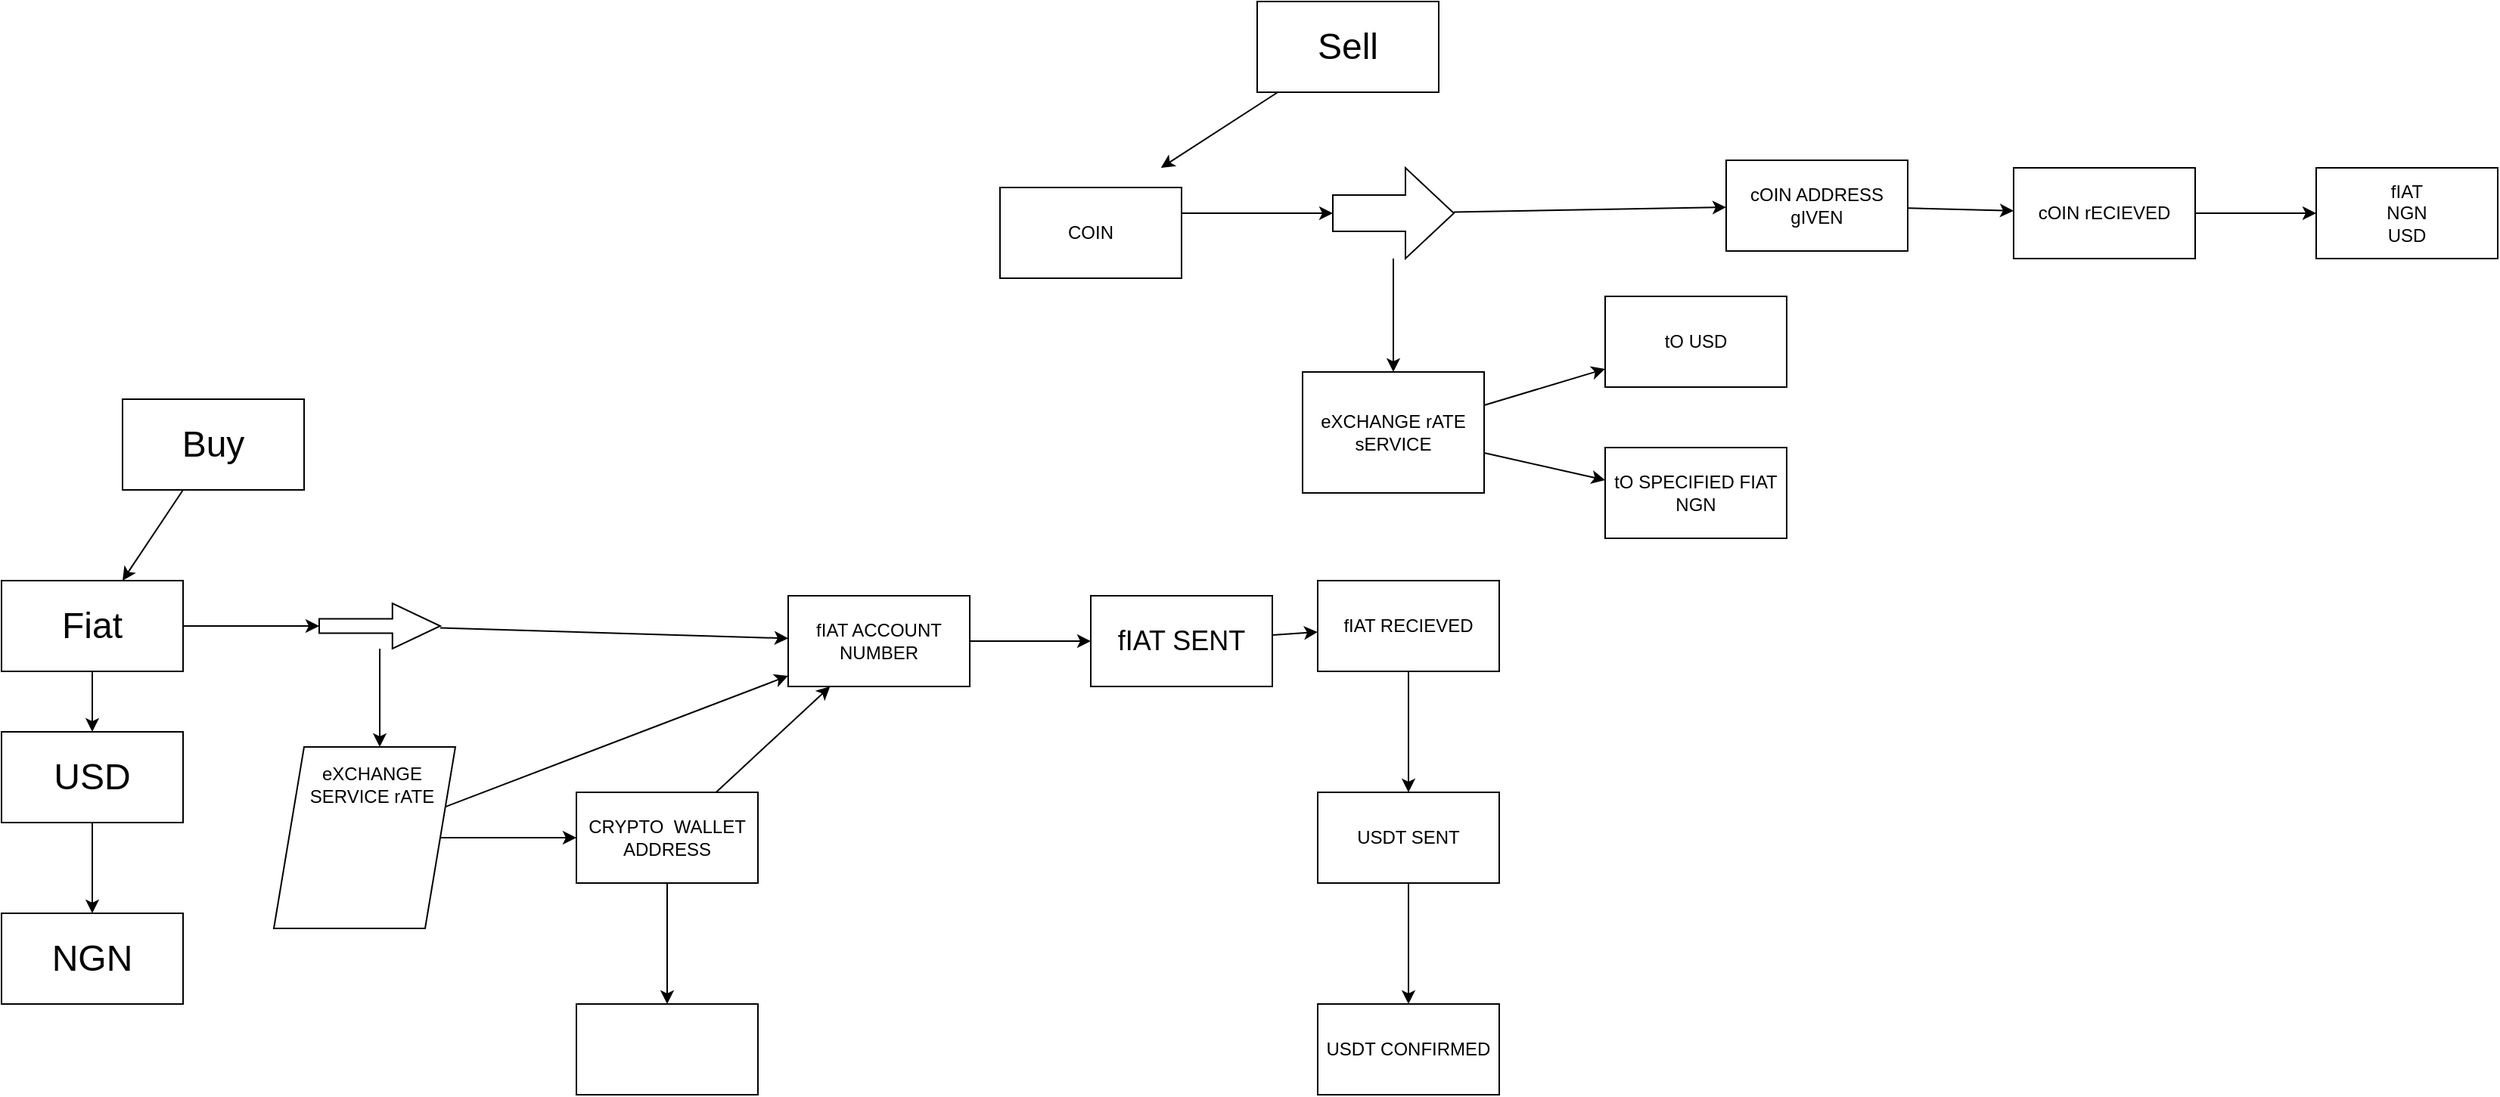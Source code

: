 <mxfile>
    <diagram id="_jovldUpjiJYEJwIRCV3" name="Page-1">
        <mxGraphModel dx="1240" dy="1427" grid="1" gridSize="10" guides="1" tooltips="1" connect="1" arrows="1" fold="1" page="1" pageScale="1" pageWidth="1169" pageHeight="827" math="0" shadow="0">
            <root>
                <mxCell id="0"/>
                <mxCell id="1" parent="0"/>
                <mxCell id="52" value="" style="edgeStyle=none;html=1;" edge="1" parent="1" source="2">
                    <mxGeometry relative="1" as="geometry">
                        <mxPoint x="786.364" y="-133" as="targetPoint"/>
                    </mxGeometry>
                </mxCell>
                <mxCell id="2" value="&lt;font style=&quot;font-size: 24px;&quot;&gt;Sell&lt;/font&gt;" style="rounded=0;whiteSpace=wrap;html=1;" vertex="1" parent="1">
                    <mxGeometry x="850" y="-243" width="120" height="60" as="geometry"/>
                </mxCell>
                <mxCell id="5" value="" style="edgeStyle=none;html=1;" edge="1" parent="1" source="3" target="4">
                    <mxGeometry relative="1" as="geometry"/>
                </mxCell>
                <mxCell id="3" value="&lt;font style=&quot;font-size: 24px;&quot;&gt;Buy&lt;/font&gt;" style="rounded=0;whiteSpace=wrap;html=1;" vertex="1" parent="1">
                    <mxGeometry x="100" y="20" width="120" height="60" as="geometry"/>
                </mxCell>
                <mxCell id="10" value="" style="edgeStyle=none;html=1;" edge="1" parent="1" source="4" target="9">
                    <mxGeometry relative="1" as="geometry"/>
                </mxCell>
                <mxCell id="20" value="" style="edgeStyle=none;html=1;" edge="1" parent="1" source="4" target="19">
                    <mxGeometry relative="1" as="geometry"/>
                </mxCell>
                <mxCell id="4" value="&lt;font style=&quot;font-size: 24px;&quot;&gt;Fiat&lt;/font&gt;" style="rounded=0;whiteSpace=wrap;html=1;" vertex="1" parent="1">
                    <mxGeometry x="20" y="140" width="120" height="60" as="geometry"/>
                </mxCell>
                <mxCell id="42" value="" style="edgeStyle=none;html=1;" edge="1" parent="1" source="69" target="41">
                    <mxGeometry relative="1" as="geometry"/>
                </mxCell>
                <mxCell id="45" value="" style="edgeStyle=none;html=1;" edge="1" parent="1" source="9">
                    <mxGeometry relative="1" as="geometry">
                        <mxPoint x="270" y="250" as="targetPoint"/>
                    </mxGeometry>
                </mxCell>
                <mxCell id="9" value="" style="shape=singleArrow;whiteSpace=wrap;html=1;arrowWidth=0.32;arrowSize=0.395;rounded=0;" vertex="1" parent="1">
                    <mxGeometry x="230" y="155" width="80" height="30" as="geometry"/>
                </mxCell>
                <mxCell id="24" value="" style="edgeStyle=none;html=1;" edge="1" parent="1" source="19" target="23">
                    <mxGeometry relative="1" as="geometry"/>
                </mxCell>
                <mxCell id="19" value="&lt;font style=&quot;font-size: 24px;&quot;&gt;USD&lt;/font&gt;" style="rounded=0;whiteSpace=wrap;html=1;" vertex="1" parent="1">
                    <mxGeometry x="20" y="240" width="120" height="60" as="geometry"/>
                </mxCell>
                <mxCell id="23" value="&lt;font style=&quot;font-size: 24px;&quot;&gt;NGN&lt;/font&gt;" style="rounded=0;whiteSpace=wrap;html=1;" vertex="1" parent="1">
                    <mxGeometry x="20" y="360" width="120" height="60" as="geometry"/>
                </mxCell>
                <mxCell id="75" value="" style="edgeStyle=none;html=1;" edge="1" parent="1" source="41" target="71">
                    <mxGeometry relative="1" as="geometry"/>
                </mxCell>
                <mxCell id="41" value="&lt;font style=&quot;font-size: 18px;&quot;&gt;fIAT SENT&lt;/font&gt;" style="rounded=0;whiteSpace=wrap;html=1;" vertex="1" parent="1">
                    <mxGeometry x="740" y="150" width="120" height="60" as="geometry"/>
                </mxCell>
                <mxCell id="70" value="" style="edgeStyle=none;html=1;" edge="1" parent="1" source="47" target="69">
                    <mxGeometry relative="1" as="geometry"/>
                </mxCell>
                <mxCell id="77" value="" style="edgeStyle=none;html=1;" edge="1" parent="1" source="47" target="76">
                    <mxGeometry relative="1" as="geometry"/>
                </mxCell>
                <mxCell id="47" value="" style="shape=parallelogram;perimeter=parallelogramPerimeter;whiteSpace=wrap;html=1;fixedSize=1;" vertex="1" parent="1">
                    <mxGeometry x="200" y="250" width="120" height="120" as="geometry"/>
                </mxCell>
                <mxCell id="48" value="eXCHANGE SERVICE rATE" style="text;html=1;align=center;verticalAlign=middle;whiteSpace=wrap;rounded=0;" vertex="1" parent="1">
                    <mxGeometry x="220" y="260" width="90" height="30" as="geometry"/>
                </mxCell>
                <mxCell id="56" value="" style="edgeStyle=none;html=1;" edge="1" parent="1" target="55">
                    <mxGeometry relative="1" as="geometry">
                        <mxPoint x="800.0" y="-103" as="sourcePoint"/>
                    </mxGeometry>
                </mxCell>
                <mxCell id="54" value="COIN" style="rounded=0;whiteSpace=wrap;html=1;" vertex="1" parent="1">
                    <mxGeometry x="680" y="-120" width="120" height="60" as="geometry"/>
                </mxCell>
                <mxCell id="58" value="" style="edgeStyle=none;html=1;" edge="1" parent="1" source="55" target="57">
                    <mxGeometry relative="1" as="geometry"/>
                </mxCell>
                <mxCell id="60" value="" style="edgeStyle=none;html=1;" edge="1" parent="1" source="55" target="59">
                    <mxGeometry relative="1" as="geometry"/>
                </mxCell>
                <mxCell id="55" value="" style="shape=singleArrow;whiteSpace=wrap;html=1;arrowWidth=0.4;arrowSize=0.4;rounded=0;" vertex="1" parent="1">
                    <mxGeometry x="900" y="-133" width="80" height="60" as="geometry"/>
                </mxCell>
                <mxCell id="62" value="" style="edgeStyle=none;html=1;" edge="1" parent="1" source="57" target="61">
                    <mxGeometry relative="1" as="geometry"/>
                </mxCell>
                <mxCell id="57" value="cOIN ADDRESS&lt;br&gt;gIVEN" style="whiteSpace=wrap;html=1;rounded=0;" vertex="1" parent="1">
                    <mxGeometry x="1160" y="-138" width="120" height="60" as="geometry"/>
                </mxCell>
                <mxCell id="66" value="" style="edgeStyle=none;html=1;" edge="1" parent="1" source="59">
                    <mxGeometry relative="1" as="geometry">
                        <mxPoint x="1080" y="73.5" as="targetPoint"/>
                    </mxGeometry>
                </mxCell>
                <mxCell id="68" value="" style="edgeStyle=none;html=1;" edge="1" parent="1" source="59" target="67">
                    <mxGeometry relative="1" as="geometry"/>
                </mxCell>
                <mxCell id="59" value="eXCHANGE rATE sERVICE" style="whiteSpace=wrap;html=1;rounded=0;" vertex="1" parent="1">
                    <mxGeometry x="880" y="2" width="120" height="80" as="geometry"/>
                </mxCell>
                <mxCell id="64" value="" style="edgeStyle=none;html=1;" edge="1" parent="1" source="61" target="63">
                    <mxGeometry relative="1" as="geometry"/>
                </mxCell>
                <mxCell id="61" value="cOIN rECIEVED" style="whiteSpace=wrap;html=1;rounded=0;" vertex="1" parent="1">
                    <mxGeometry x="1350" y="-133" width="120" height="60" as="geometry"/>
                </mxCell>
                <mxCell id="63" value="fIAT&lt;div&gt;NGN&lt;/div&gt;&lt;div&gt;USD&lt;/div&gt;" style="whiteSpace=wrap;html=1;rounded=0;" vertex="1" parent="1">
                    <mxGeometry x="1550" y="-133" width="120" height="60" as="geometry"/>
                </mxCell>
                <mxCell id="65" value="tO SPECIFIED FIAT&lt;br&gt;NGN" style="whiteSpace=wrap;html=1;rounded=0;" vertex="1" parent="1">
                    <mxGeometry x="1080" y="52" width="120" height="60" as="geometry"/>
                </mxCell>
                <mxCell id="67" value="tO USD" style="whiteSpace=wrap;html=1;rounded=0;" vertex="1" parent="1">
                    <mxGeometry x="1080" y="-48" width="120" height="60" as="geometry"/>
                </mxCell>
                <mxCell id="80" value="" style="edgeStyle=none;html=1;" edge="1" parent="1" source="71" target="79">
                    <mxGeometry relative="1" as="geometry"/>
                </mxCell>
                <mxCell id="71" value="fIAT RECIEVED" style="whiteSpace=wrap;html=1;rounded=0;" vertex="1" parent="1">
                    <mxGeometry x="890" y="140" width="120" height="60" as="geometry"/>
                </mxCell>
                <mxCell id="74" value="" style="edgeStyle=none;html=1;" edge="1" parent="1" source="9" target="69">
                    <mxGeometry relative="1" as="geometry">
                        <mxPoint x="310" y="171" as="sourcePoint"/>
                        <mxPoint x="550" y="178" as="targetPoint"/>
                    </mxGeometry>
                </mxCell>
                <mxCell id="69" value="fIAT ACCOUNT NUMBER" style="whiteSpace=wrap;html=1;" vertex="1" parent="1">
                    <mxGeometry x="540" y="150" width="120" height="60" as="geometry"/>
                </mxCell>
                <mxCell id="78" value="" style="edgeStyle=none;html=1;" edge="1" parent="1" source="76" target="69">
                    <mxGeometry relative="1" as="geometry"/>
                </mxCell>
                <mxCell id="84" value="" style="edgeStyle=none;html=1;" edge="1" parent="1" source="76" target="83">
                    <mxGeometry relative="1" as="geometry"/>
                </mxCell>
                <mxCell id="76" value="CRYPTO&amp;nbsp; WALLET ADDRESS" style="whiteSpace=wrap;html=1;" vertex="1" parent="1">
                    <mxGeometry x="400" y="280" width="120" height="60" as="geometry"/>
                </mxCell>
                <mxCell id="82" value="" style="edgeStyle=none;html=1;" edge="1" parent="1" source="79" target="81">
                    <mxGeometry relative="1" as="geometry"/>
                </mxCell>
                <mxCell id="79" value="USDT SENT" style="whiteSpace=wrap;html=1;rounded=0;" vertex="1" parent="1">
                    <mxGeometry x="890" y="280" width="120" height="60" as="geometry"/>
                </mxCell>
                <mxCell id="81" value="USDT CONFIRMED" style="whiteSpace=wrap;html=1;rounded=0;" vertex="1" parent="1">
                    <mxGeometry x="890" y="420" width="120" height="60" as="geometry"/>
                </mxCell>
                <mxCell id="83" value="" style="whiteSpace=wrap;html=1;" vertex="1" parent="1">
                    <mxGeometry x="400" y="420" width="120" height="60" as="geometry"/>
                </mxCell>
            </root>
        </mxGraphModel>
    </diagram>
</mxfile>